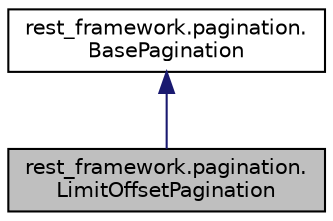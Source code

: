 digraph "rest_framework.pagination.LimitOffsetPagination"
{
 // LATEX_PDF_SIZE
  edge [fontname="Helvetica",fontsize="10",labelfontname="Helvetica",labelfontsize="10"];
  node [fontname="Helvetica",fontsize="10",shape=record];
  Node1 [label="rest_framework.pagination.\lLimitOffsetPagination",height=0.2,width=0.4,color="black", fillcolor="grey75", style="filled", fontcolor="black",tooltip=" "];
  Node2 -> Node1 [dir="back",color="midnightblue",fontsize="10",style="solid"];
  Node2 [label="rest_framework.pagination.\lBasePagination",height=0.2,width=0.4,color="black", fillcolor="white", style="filled",URL="$classrest__framework_1_1pagination_1_1_base_pagination.html",tooltip=" "];
}
